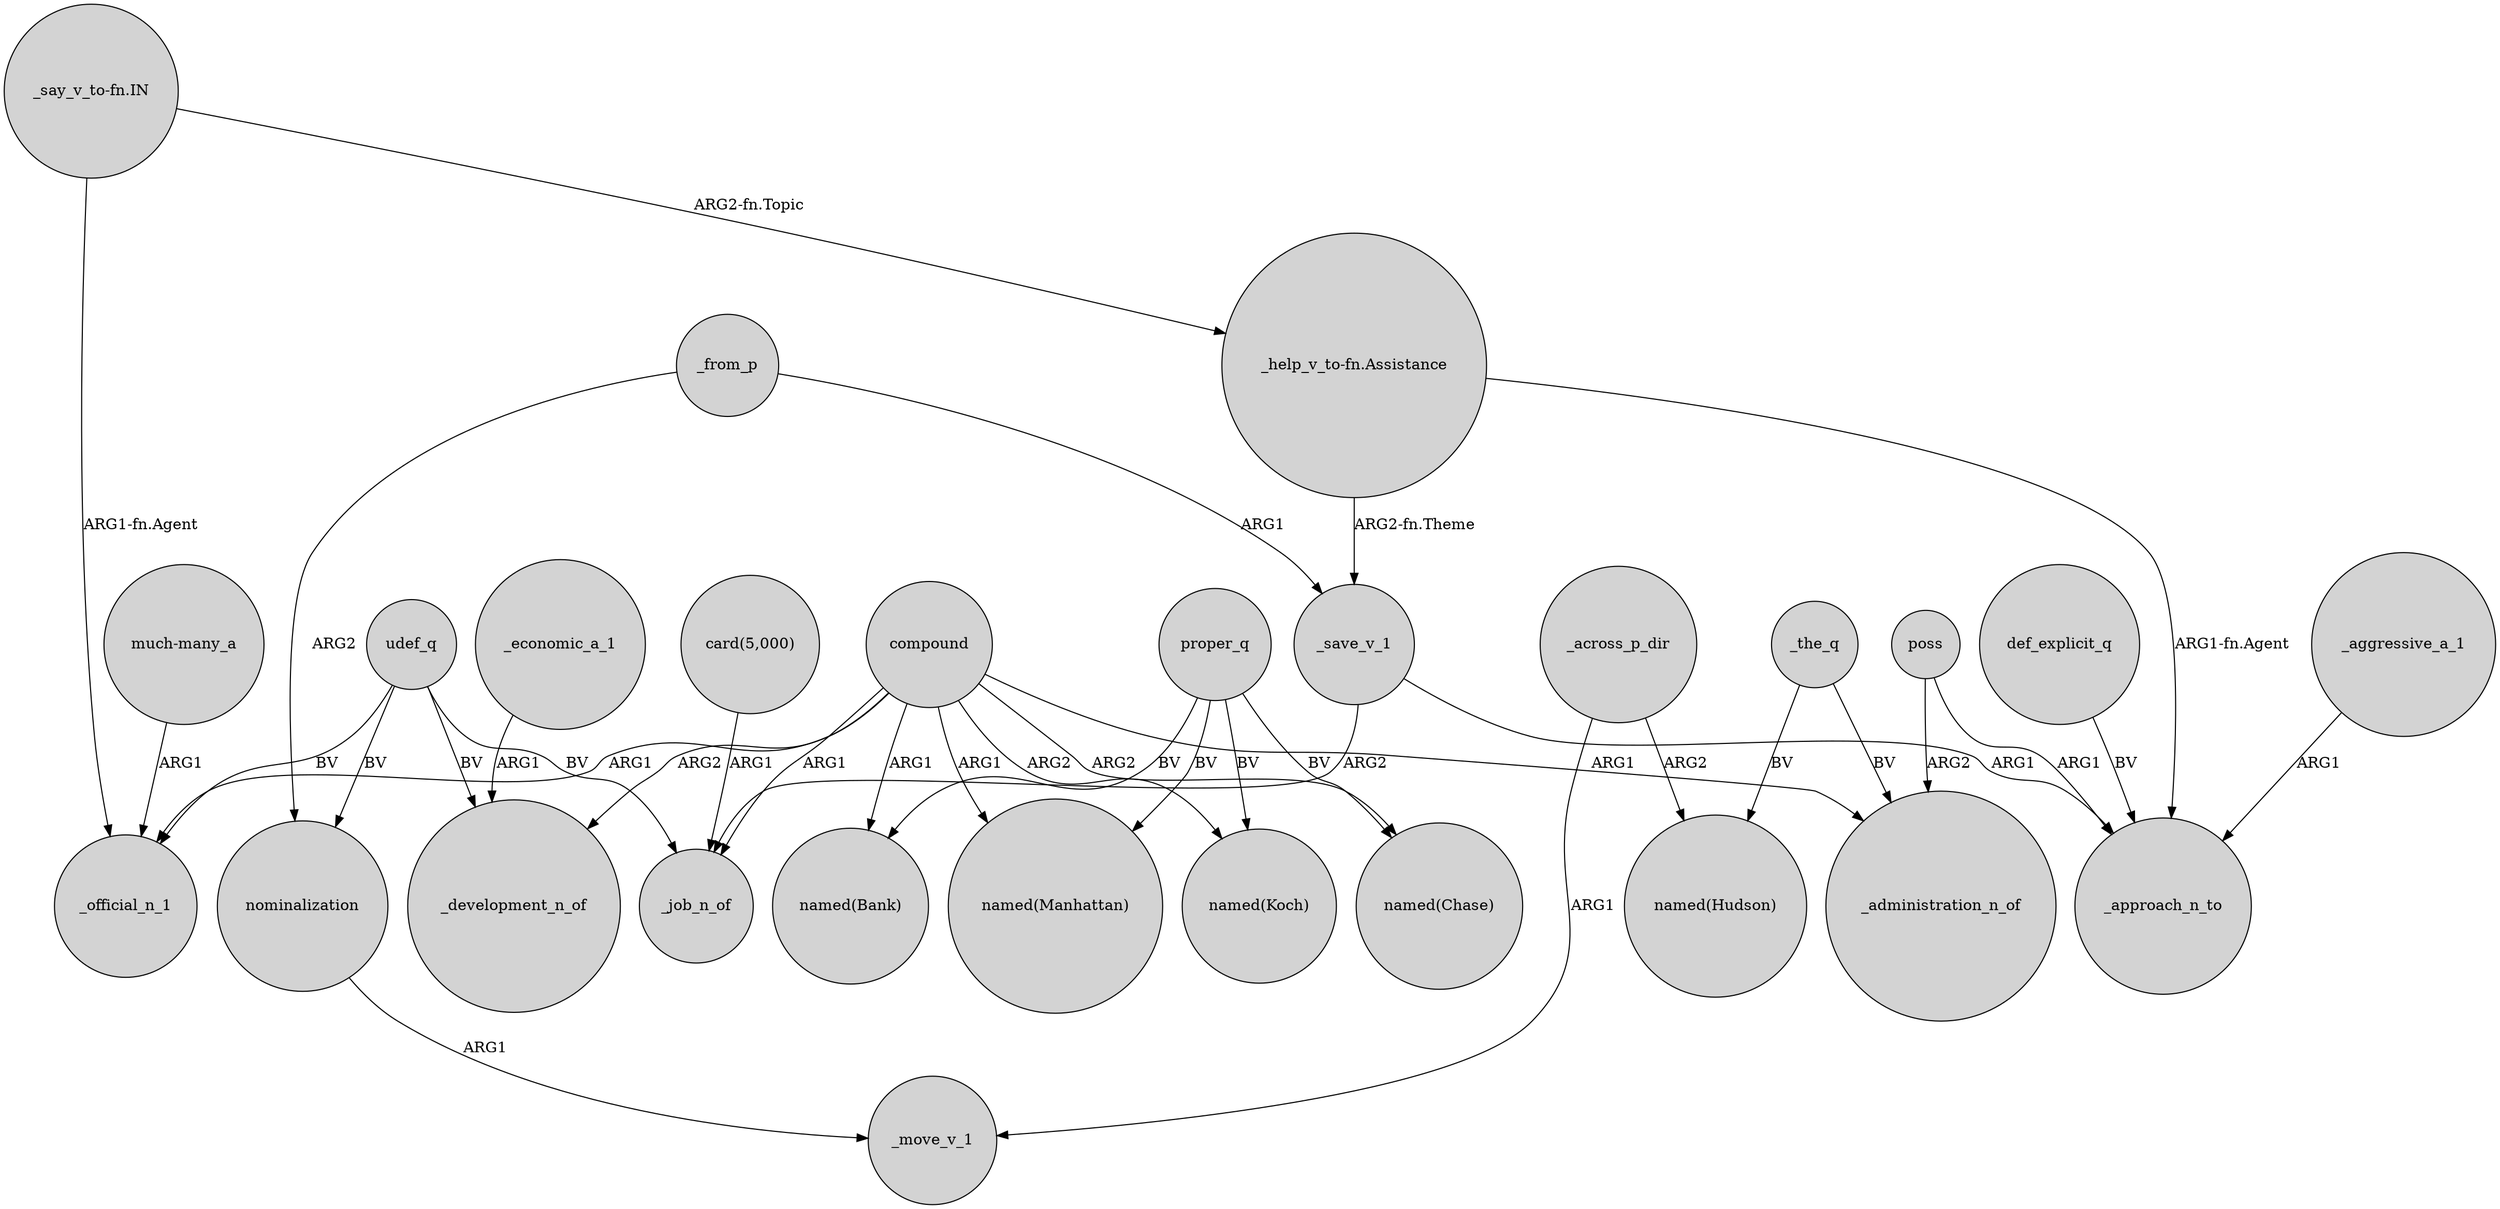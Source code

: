 digraph {
	node [shape=circle style=filled]
	compound -> _development_n_of [label=ARG2]
	_the_q -> "named(Hudson)" [label=BV]
	_across_p_dir -> "named(Hudson)" [label=ARG2]
	proper_q -> "named(Koch)" [label=BV]
	"_say_v_to-fn.IN" -> _official_n_1 [label="ARG1-fn.Agent"]
	compound -> _administration_n_of [label=ARG1]
	proper_q -> "named(Chase)" [label=BV]
	"_help_v_to-fn.Assistance" -> _approach_n_to [label="ARG1-fn.Agent"]
	_save_v_1 -> _job_n_of [label=ARG2]
	_from_p -> _save_v_1 [label=ARG1]
	proper_q -> "named(Manhattan)" [label=BV]
	poss -> _administration_n_of [label=ARG2]
	_economic_a_1 -> _development_n_of [label=ARG1]
	compound -> _job_n_of [label=ARG1]
	proper_q -> "named(Bank)" [label=BV]
	"_help_v_to-fn.Assistance" -> _save_v_1 [label="ARG2-fn.Theme"]
	_across_p_dir -> _move_v_1 [label=ARG1]
	compound -> "named(Koch)" [label=ARG2]
	_aggressive_a_1 -> _approach_n_to [label=ARG1]
	udef_q -> _official_n_1 [label=BV]
	nominalization -> _move_v_1 [label=ARG1]
	def_explicit_q -> _approach_n_to [label=BV]
	"card(5,000)" -> _job_n_of [label=ARG1]
	compound -> "named(Manhattan)" [label=ARG1]
	udef_q -> nominalization [label=BV]
	udef_q -> _development_n_of [label=BV]
	_from_p -> nominalization [label=ARG2]
	compound -> _official_n_1 [label=ARG1]
	compound -> "named(Bank)" [label=ARG1]
	"much-many_a" -> _official_n_1 [label=ARG1]
	_save_v_1 -> _approach_n_to [label=ARG1]
	udef_q -> _job_n_of [label=BV]
	_the_q -> _administration_n_of [label=BV]
	poss -> _approach_n_to [label=ARG1]
	compound -> "named(Chase)" [label=ARG2]
	"_say_v_to-fn.IN" -> "_help_v_to-fn.Assistance" [label="ARG2-fn.Topic"]
}
